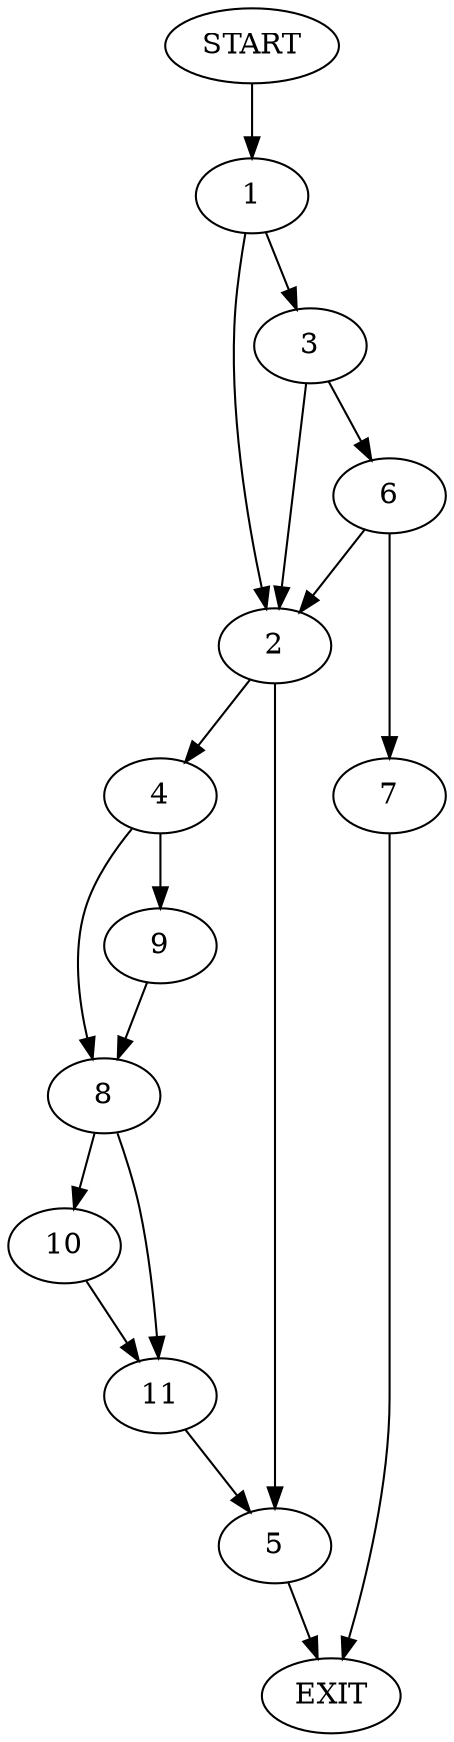 digraph {
0 [label="START"]
12 [label="EXIT"]
0 -> 1
1 -> 2
1 -> 3
2 -> 4
2 -> 5
3 -> 2
3 -> 6
6 -> 2
6 -> 7
7 -> 12
4 -> 8
4 -> 9
5 -> 12
9 -> 8
8 -> 10
8 -> 11
10 -> 11
11 -> 5
}
